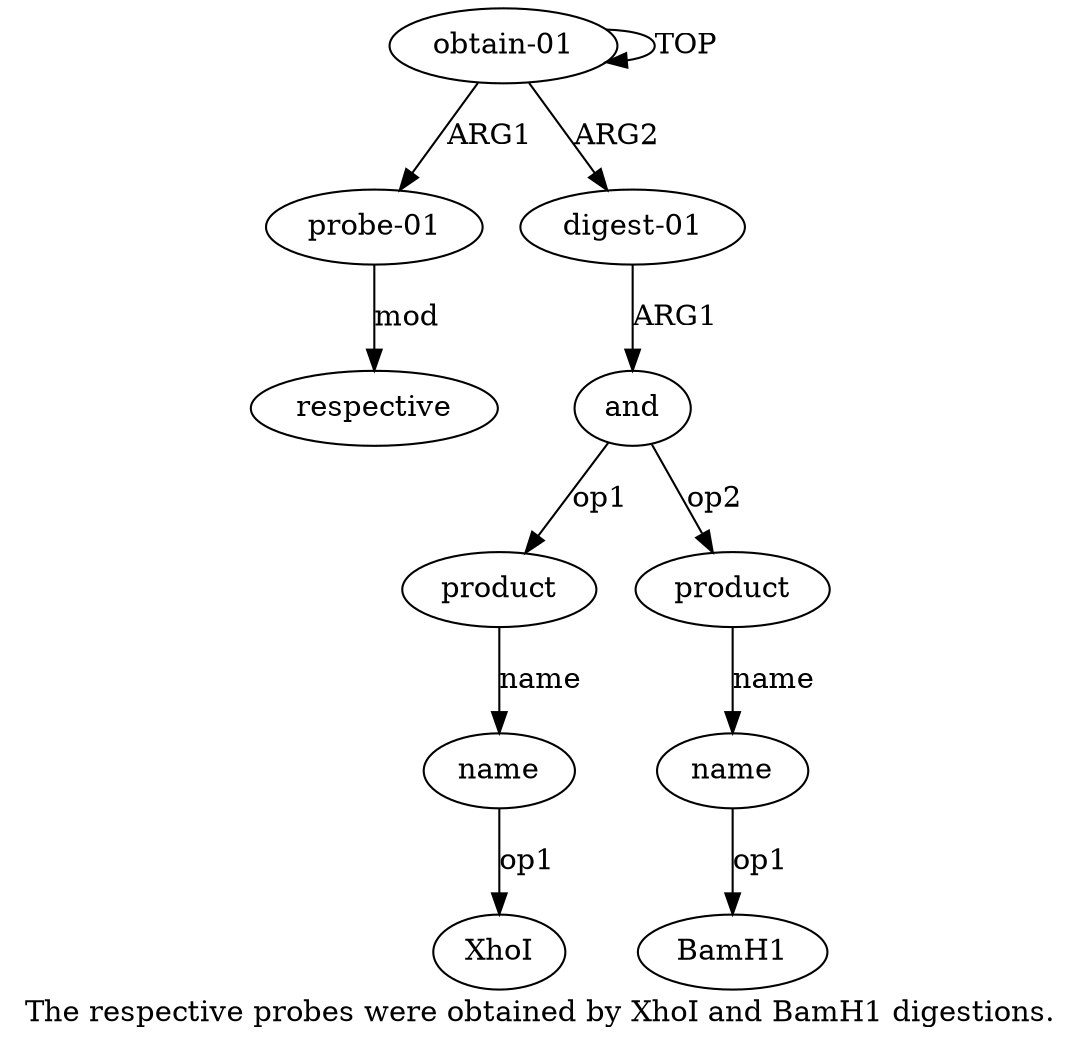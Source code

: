 digraph  {
	graph [label="The respective probes were obtained by XhoI and BamH1 digestions."];
	node [label="\N"];
	"a6 XhoI"	 [color=black,
		gold_ind=-1,
		gold_label=XhoI,
		label=XhoI,
		test_ind=-1,
		test_label=XhoI];
	"a8 BamH1"	 [color=black,
		gold_ind=-1,
		gold_label=BamH1,
		label=BamH1,
		test_ind=-1,
		test_label=BamH1];
	a1	 [color=black,
		gold_ind=1,
		gold_label="probe-01",
		label="probe-01",
		test_ind=1,
		test_label="probe-01"];
	a2	 [color=black,
		gold_ind=2,
		gold_label=respective,
		label=respective,
		test_ind=2,
		test_label=respective];
	a1 -> a2 [key=0,
	color=black,
	gold_label=mod,
	label=mod,
	test_label=mod];
a0 [color=black,
	gold_ind=0,
	gold_label="obtain-01",
	label="obtain-01",
	test_ind=0,
	test_label="obtain-01"];
a0 -> a1 [key=0,
color=black,
gold_label=ARG1,
label=ARG1,
test_label=ARG1];
a0 -> a0 [key=0,
color=black,
gold_label=TOP,
label=TOP,
test_label=TOP];
a3 [color=black,
gold_ind=3,
gold_label="digest-01",
label="digest-01",
test_ind=3,
test_label="digest-01"];
a0 -> a3 [key=0,
color=black,
gold_label=ARG2,
label=ARG2,
test_label=ARG2];
a4 [color=black,
gold_ind=4,
gold_label=and,
label=and,
test_ind=4,
test_label=and];
a3 -> a4 [key=0,
color=black,
gold_label=ARG1,
label=ARG1,
test_label=ARG1];
a5 [color=black,
gold_ind=5,
gold_label=product,
label=product,
test_ind=5,
test_label=product];
a6 [color=black,
gold_ind=6,
gold_label=name,
label=name,
test_ind=6,
test_label=name];
a5 -> a6 [key=0,
color=black,
gold_label=name,
label=name,
test_label=name];
a4 -> a5 [key=0,
color=black,
gold_label=op1,
label=op1,
test_label=op1];
a7 [color=black,
gold_ind=7,
gold_label=product,
label=product,
test_ind=7,
test_label=product];
a4 -> a7 [key=0,
color=black,
gold_label=op2,
label=op2,
test_label=op2];
a8 [color=black,
gold_ind=8,
gold_label=name,
label=name,
test_ind=8,
test_label=name];
a7 -> a8 [key=0,
color=black,
gold_label=name,
label=name,
test_label=name];
a6 -> "a6 XhoI" [key=0,
color=black,
gold_label=op1,
label=op1,
test_label=op1];
a8 -> "a8 BamH1" [key=0,
color=black,
gold_label=op1,
label=op1,
test_label=op1];
}
